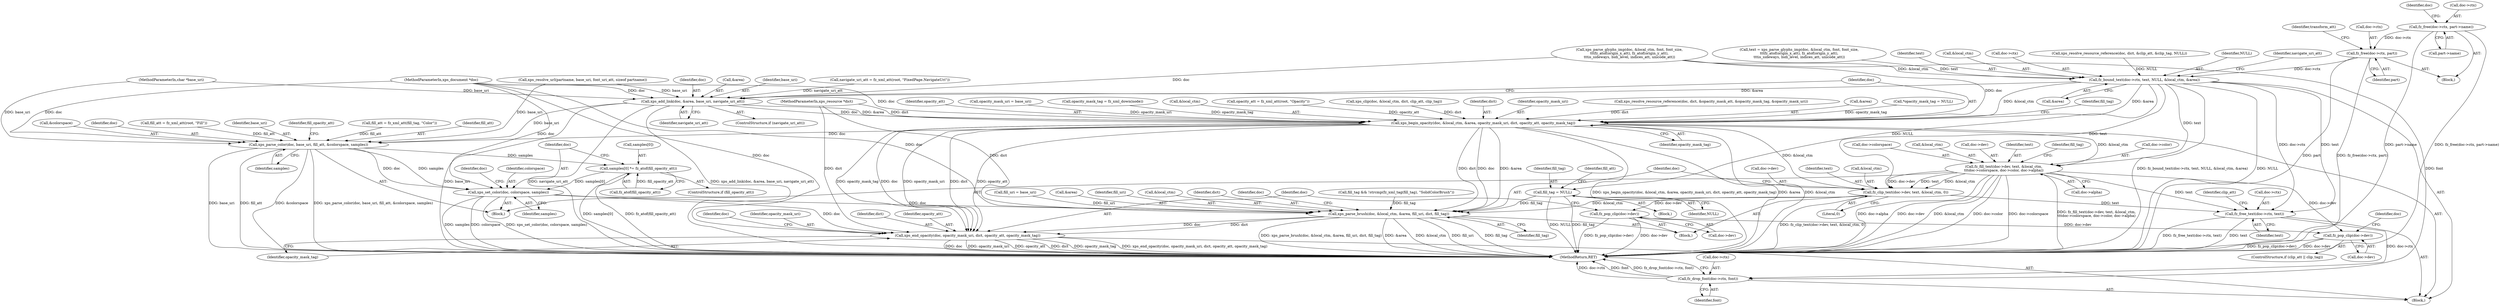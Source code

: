 digraph "0_ghostscript_60dabde18d7fe12b19da8b509bdfee9cc886aafc_1@API" {
"1000579" [label="(Call,fz_free(doc->ctx, part))"];
"1000572" [label="(Call,fz_free(doc->ctx, part->name))"];
"1000642" [label="(Call,fz_bound_text(doc->ctx, text, NULL, &local_ctm, &area))"];
"1000654" [label="(Call,xps_add_link(doc, &area, base_uri, navigate_uri_att))"];
"1000660" [label="(Call,xps_begin_opacity(doc, &local_ctm, &area, opacity_mask_uri, dict, opacity_att, opacity_mask_tag))"];
"1000697" [label="(Call,xps_parse_color(doc, base_uri, fill_att, &colorspace, samples))"];
"1000706" [label="(Call,samples[0] *= fz_atof(fill_opacity_att))"];
"1000712" [label="(Call,xps_set_color(doc, colorspace, samples))"];
"1000743" [label="(Call,xps_parse_brush(doc, &local_ctm, &area, fill_uri, dict, fill_tag))"];
"1000756" [label="(Call,xps_end_opacity(doc, opacity_mask_uri, dict, opacity_att, opacity_mask_tag))"];
"1000716" [label="(Call,fz_fill_text(doc->dev, text, &local_ctm,\n\t\t\tdoc->colorspace, doc->color, doc->alpha))"];
"1000735" [label="(Call,fz_clip_text(doc->dev, text, &local_ctm, 0))"];
"1000752" [label="(Call,fz_pop_clip(doc->dev))"];
"1000771" [label="(Call,fz_pop_clip(doc->dev))"];
"1000762" [label="(Call,fz_free_text(doc->ctx, text))"];
"1000775" [label="(Call,fz_drop_font(doc->ctx, font))"];
"1000689" [label="(Call,fill_tag = NULL)"];
"1000775" [label="(Call,fz_drop_font(doc->ctx, font))"];
"1000615" [label="(Call,xps_clip(doc, &local_ctm, dict, clip_att, clip_tag))"];
"1000684" [label="(Call,fill_att = fz_xml_att(fill_tag, \"Color\"))"];
"1000701" [label="(Call,&colorspace)"];
"1000720" [label="(Identifier,text)"];
"1000690" [label="(Identifier,fill_tag)"];
"1000734" [label="(Block,)"];
"1000642" [label="(Call,fz_bound_text(doc->ctx, text, NULL, &local_ctm, &area))"];
"1000733" [label="(Identifier,fill_tag)"];
"1000739" [label="(Identifier,text)"];
"1000769" [label="(Identifier,clip_att)"];
"1000735" [label="(Call,fz_clip_text(doc->dev, text, &local_ctm, 0))"];
"1000772" [label="(Call,doc->dev)"];
"1000707" [label="(Call,samples[0])"];
"1000643" [label="(Call,doc->ctx)"];
"1000759" [label="(Identifier,dict)"];
"1000726" [label="(Call,doc->color)"];
"1000461" [label="(Block,)"];
"1000659" [label="(Identifier,navigate_uri_att)"];
"1000762" [label="(Call,fz_free_text(doc->ctx, text))"];
"1000743" [label="(Call,xps_parse_brush(doc, &local_ctm, &area, fill_uri, dict, fill_tag))"];
"1000323" [label="(Call,xps_resolve_resource_reference(doc, dict, &clip_att, &clip_tag, NULL))"];
"1000647" [label="(Identifier,NULL)"];
"1000579" [label="(Call,fz_free(doc->ctx, part))"];
"1000586" [label="(Identifier,transform_att)"];
"1000754" [label="(Identifier,doc)"];
"1000723" [label="(Call,doc->colorspace)"];
"1000650" [label="(Call,&area)"];
"1000581" [label="(Identifier,doc)"];
"1000694" [label="(Block,)"];
"1000776" [label="(Call,doc->ctx)"];
"1000671" [label="(Call,fill_tag && !strcmp(fz_xml_tag(fill_tag), \"SolidColorBrush\"))"];
"1000654" [label="(Call,xps_add_link(doc, &area, base_uri, navigate_uri_att))"];
"1000661" [label="(Identifier,doc)"];
"1000697" [label="(Call,xps_parse_color(doc, base_uri, fill_att, &colorspace, samples))"];
"1000116" [label="(Block,)"];
"1000721" [label="(Call,&local_ctm)"];
"1000253" [label="(Call,navigate_uri_att = fz_xml_att(root, \"FixedPage.NavigateUri\"))"];
"1000664" [label="(Call,&area)"];
"1000698" [label="(Identifier,doc)"];
"1000757" [label="(Identifier,doc)"];
"1000740" [label="(Call,&local_ctm)"];
"1000689" [label="(Call,fill_tag = NULL)"];
"1000704" [label="(ControlStructure,if (fill_opacity_att))"];
"1000111" [label="(MethodParameterIn,xps_document *doc)"];
"1000309" [label="(Call,fill_uri = base_uri)"];
"1000747" [label="(Call,&area)"];
"1000779" [label="(Identifier,font)"];
"1000653" [label="(Identifier,navigate_uri_att)"];
"1000715" [label="(Identifier,samples)"];
"1000148" [label="(Call,*opacity_mask_tag = NULL)"];
"1000672" [label="(Identifier,fill_tag)"];
"1000756" [label="(Call,xps_end_opacity(doc, opacity_mask_uri, dict, opacity_att, opacity_mask_tag))"];
"1000188" [label="(Call,fill_att = fz_xml_att(root, \"Fill\"))"];
"1000703" [label="(Identifier,samples)"];
"1000763" [label="(Call,doc->ctx)"];
"1000752" [label="(Call,fz_pop_clip(doc->dev))"];
"1000626" [label="(Call,text = xps_parse_glyphs_imp(doc, &local_ctm, font, font_size,\n\t\t\tfz_atof(origin_x_att), fz_atof(origin_y_att),\n\t\t\tis_sideways, bidi_level, indices_att, unicode_att))"];
"1000712" [label="(Call,xps_set_color(doc, colorspace, samples))"];
"1000749" [label="(Identifier,fill_uri)"];
"1000760" [label="(Identifier,opacity_att)"];
"1000285" [label="(Call,opacity_mask_tag = fz_xml_down(node))"];
"1000693" [label="(Identifier,fill_att)"];
"1000662" [label="(Call,&local_ctm)"];
"1000729" [label="(Call,doc->alpha)"];
"1000745" [label="(Call,&local_ctm)"];
"1000691" [label="(Identifier,NULL)"];
"1000777" [label="(Identifier,doc)"];
"1000652" [label="(ControlStructure,if (navigate_uri_att))"];
"1000706" [label="(Call,samples[0] *= fz_atof(fill_opacity_att))"];
"1000572" [label="(Call,fz_free(doc->ctx, part->name))"];
"1000744" [label="(Identifier,doc)"];
"1000761" [label="(Identifier,opacity_mask_tag)"];
"1000766" [label="(Identifier,text)"];
"1000667" [label="(Identifier,dict)"];
"1000717" [label="(Call,doc->dev)"];
"1000751" [label="(Identifier,fill_tag)"];
"1000767" [label="(ControlStructure,if (clip_att || clip_tag))"];
"1000628" [label="(Call,xps_parse_glyphs_imp(doc, &local_ctm, font, font_size,\n\t\t\tfz_atof(origin_x_att), fz_atof(origin_y_att),\n\t\t\tis_sideways, bidi_level, indices_att, unicode_att))"];
"1000646" [label="(Identifier,text)"];
"1000666" [label="(Identifier,opacity_mask_uri)"];
"1000678" [label="(Block,)"];
"1000699" [label="(Identifier,base_uri)"];
"1000655" [label="(Identifier,doc)"];
"1000576" [label="(Call,part->name)"];
"1000705" [label="(Identifier,fill_opacity_att)"];
"1000714" [label="(Identifier,colorspace)"];
"1000780" [label="(MethodReturn,RET)"];
"1000648" [label="(Call,&local_ctm)"];
"1000114" [label="(MethodParameterIn,xps_resource *dict)"];
"1000340" [label="(Call,xps_resolve_resource_reference(doc, dict, &opacity_mask_att, &opacity_mask_tag, &opacity_mask_uri))"];
"1000580" [label="(Call,doc->ctx)"];
"1000668" [label="(Identifier,opacity_att)"];
"1000750" [label="(Identifier,dict)"];
"1000113" [label="(MethodParameterIn,char *base_uri)"];
"1000716" [label="(Call,fz_fill_text(doc->dev, text, &local_ctm,\n\t\t\tdoc->colorspace, doc->color, doc->alpha))"];
"1000312" [label="(Call,opacity_mask_uri = base_uri)"];
"1000764" [label="(Identifier,doc)"];
"1000700" [label="(Identifier,fill_att)"];
"1000656" [label="(Call,&area)"];
"1000753" [label="(Call,doc->dev)"];
"1000771" [label="(Call,fz_pop_clip(doc->dev))"];
"1000713" [label="(Identifier,doc)"];
"1000718" [label="(Identifier,doc)"];
"1000583" [label="(Identifier,part)"];
"1000758" [label="(Identifier,opacity_mask_uri)"];
"1000710" [label="(Call,fz_atof(fill_opacity_att))"];
"1000573" [label="(Call,doc->ctx)"];
"1000669" [label="(Identifier,opacity_mask_tag)"];
"1000389" [label="(Call,xps_resolve_url(partname, base_uri, font_uri_att, sizeof partname))"];
"1000736" [label="(Call,doc->dev)"];
"1000658" [label="(Identifier,base_uri)"];
"1000243" [label="(Call,opacity_att = fz_xml_att(root, \"Opacity\"))"];
"1000742" [label="(Literal,0)"];
"1000660" [label="(Call,xps_begin_opacity(doc, &local_ctm, &area, opacity_mask_uri, dict, opacity_att, opacity_mask_tag))"];
"1000579" -> "1000461"  [label="AST: "];
"1000579" -> "1000583"  [label="CFG: "];
"1000580" -> "1000579"  [label="AST: "];
"1000583" -> "1000579"  [label="AST: "];
"1000586" -> "1000579"  [label="CFG: "];
"1000579" -> "1000780"  [label="DDG: fz_free(doc->ctx, part)"];
"1000579" -> "1000780"  [label="DDG: part"];
"1000572" -> "1000579"  [label="DDG: doc->ctx"];
"1000579" -> "1000642"  [label="DDG: doc->ctx"];
"1000572" -> "1000461"  [label="AST: "];
"1000572" -> "1000576"  [label="CFG: "];
"1000573" -> "1000572"  [label="AST: "];
"1000576" -> "1000572"  [label="AST: "];
"1000581" -> "1000572"  [label="CFG: "];
"1000572" -> "1000780"  [label="DDG: fz_free(doc->ctx, part->name)"];
"1000572" -> "1000780"  [label="DDG: part->name"];
"1000642" -> "1000116"  [label="AST: "];
"1000642" -> "1000650"  [label="CFG: "];
"1000643" -> "1000642"  [label="AST: "];
"1000646" -> "1000642"  [label="AST: "];
"1000647" -> "1000642"  [label="AST: "];
"1000648" -> "1000642"  [label="AST: "];
"1000650" -> "1000642"  [label="AST: "];
"1000653" -> "1000642"  [label="CFG: "];
"1000642" -> "1000780"  [label="DDG: NULL"];
"1000642" -> "1000780"  [label="DDG: fz_bound_text(doc->ctx, text, NULL, &local_ctm, &area)"];
"1000626" -> "1000642"  [label="DDG: text"];
"1000323" -> "1000642"  [label="DDG: NULL"];
"1000628" -> "1000642"  [label="DDG: &local_ctm"];
"1000642" -> "1000654"  [label="DDG: &area"];
"1000642" -> "1000660"  [label="DDG: &local_ctm"];
"1000642" -> "1000660"  [label="DDG: &area"];
"1000642" -> "1000689"  [label="DDG: NULL"];
"1000642" -> "1000716"  [label="DDG: text"];
"1000642" -> "1000735"  [label="DDG: text"];
"1000642" -> "1000762"  [label="DDG: doc->ctx"];
"1000642" -> "1000762"  [label="DDG: text"];
"1000654" -> "1000652"  [label="AST: "];
"1000654" -> "1000659"  [label="CFG: "];
"1000655" -> "1000654"  [label="AST: "];
"1000656" -> "1000654"  [label="AST: "];
"1000658" -> "1000654"  [label="AST: "];
"1000659" -> "1000654"  [label="AST: "];
"1000661" -> "1000654"  [label="CFG: "];
"1000654" -> "1000780"  [label="DDG: base_uri"];
"1000654" -> "1000780"  [label="DDG: navigate_uri_att"];
"1000654" -> "1000780"  [label="DDG: xps_add_link(doc, &area, base_uri, navigate_uri_att)"];
"1000628" -> "1000654"  [label="DDG: doc"];
"1000111" -> "1000654"  [label="DDG: doc"];
"1000389" -> "1000654"  [label="DDG: base_uri"];
"1000113" -> "1000654"  [label="DDG: base_uri"];
"1000253" -> "1000654"  [label="DDG: navigate_uri_att"];
"1000654" -> "1000660"  [label="DDG: doc"];
"1000654" -> "1000660"  [label="DDG: &area"];
"1000654" -> "1000697"  [label="DDG: base_uri"];
"1000660" -> "1000116"  [label="AST: "];
"1000660" -> "1000669"  [label="CFG: "];
"1000661" -> "1000660"  [label="AST: "];
"1000662" -> "1000660"  [label="AST: "];
"1000664" -> "1000660"  [label="AST: "];
"1000666" -> "1000660"  [label="AST: "];
"1000667" -> "1000660"  [label="AST: "];
"1000668" -> "1000660"  [label="AST: "];
"1000669" -> "1000660"  [label="AST: "];
"1000672" -> "1000660"  [label="CFG: "];
"1000660" -> "1000780"  [label="DDG: xps_begin_opacity(doc, &local_ctm, &area, opacity_mask_uri, dict, opacity_att, opacity_mask_tag)"];
"1000660" -> "1000780"  [label="DDG: &area"];
"1000660" -> "1000780"  [label="DDG: &local_ctm"];
"1000628" -> "1000660"  [label="DDG: doc"];
"1000111" -> "1000660"  [label="DDG: doc"];
"1000312" -> "1000660"  [label="DDG: opacity_mask_uri"];
"1000340" -> "1000660"  [label="DDG: dict"];
"1000615" -> "1000660"  [label="DDG: dict"];
"1000114" -> "1000660"  [label="DDG: dict"];
"1000243" -> "1000660"  [label="DDG: opacity_att"];
"1000285" -> "1000660"  [label="DDG: opacity_mask_tag"];
"1000148" -> "1000660"  [label="DDG: opacity_mask_tag"];
"1000660" -> "1000697"  [label="DDG: doc"];
"1000660" -> "1000716"  [label="DDG: &local_ctm"];
"1000660" -> "1000735"  [label="DDG: &local_ctm"];
"1000660" -> "1000743"  [label="DDG: doc"];
"1000660" -> "1000743"  [label="DDG: &area"];
"1000660" -> "1000743"  [label="DDG: dict"];
"1000660" -> "1000756"  [label="DDG: doc"];
"1000660" -> "1000756"  [label="DDG: opacity_mask_uri"];
"1000660" -> "1000756"  [label="DDG: dict"];
"1000660" -> "1000756"  [label="DDG: opacity_att"];
"1000660" -> "1000756"  [label="DDG: opacity_mask_tag"];
"1000697" -> "1000694"  [label="AST: "];
"1000697" -> "1000703"  [label="CFG: "];
"1000698" -> "1000697"  [label="AST: "];
"1000699" -> "1000697"  [label="AST: "];
"1000700" -> "1000697"  [label="AST: "];
"1000701" -> "1000697"  [label="AST: "];
"1000703" -> "1000697"  [label="AST: "];
"1000705" -> "1000697"  [label="CFG: "];
"1000697" -> "1000780"  [label="DDG: fill_att"];
"1000697" -> "1000780"  [label="DDG: xps_parse_color(doc, base_uri, fill_att, &colorspace, samples)"];
"1000697" -> "1000780"  [label="DDG: &colorspace"];
"1000697" -> "1000780"  [label="DDG: base_uri"];
"1000111" -> "1000697"  [label="DDG: doc"];
"1000389" -> "1000697"  [label="DDG: base_uri"];
"1000113" -> "1000697"  [label="DDG: base_uri"];
"1000684" -> "1000697"  [label="DDG: fill_att"];
"1000188" -> "1000697"  [label="DDG: fill_att"];
"1000697" -> "1000706"  [label="DDG: samples"];
"1000697" -> "1000712"  [label="DDG: doc"];
"1000697" -> "1000712"  [label="DDG: samples"];
"1000706" -> "1000704"  [label="AST: "];
"1000706" -> "1000710"  [label="CFG: "];
"1000707" -> "1000706"  [label="AST: "];
"1000710" -> "1000706"  [label="AST: "];
"1000713" -> "1000706"  [label="CFG: "];
"1000706" -> "1000780"  [label="DDG: fz_atof(fill_opacity_att)"];
"1000706" -> "1000780"  [label="DDG: samples[0]"];
"1000710" -> "1000706"  [label="DDG: fill_opacity_att"];
"1000706" -> "1000712"  [label="DDG: samples[0]"];
"1000712" -> "1000694"  [label="AST: "];
"1000712" -> "1000715"  [label="CFG: "];
"1000713" -> "1000712"  [label="AST: "];
"1000714" -> "1000712"  [label="AST: "];
"1000715" -> "1000712"  [label="AST: "];
"1000718" -> "1000712"  [label="CFG: "];
"1000712" -> "1000780"  [label="DDG: colorspace"];
"1000712" -> "1000780"  [label="DDG: xps_set_color(doc, colorspace, samples)"];
"1000712" -> "1000780"  [label="DDG: samples"];
"1000111" -> "1000712"  [label="DDG: doc"];
"1000712" -> "1000743"  [label="DDG: doc"];
"1000712" -> "1000756"  [label="DDG: doc"];
"1000743" -> "1000734"  [label="AST: "];
"1000743" -> "1000751"  [label="CFG: "];
"1000744" -> "1000743"  [label="AST: "];
"1000745" -> "1000743"  [label="AST: "];
"1000747" -> "1000743"  [label="AST: "];
"1000749" -> "1000743"  [label="AST: "];
"1000750" -> "1000743"  [label="AST: "];
"1000751" -> "1000743"  [label="AST: "];
"1000754" -> "1000743"  [label="CFG: "];
"1000743" -> "1000780"  [label="DDG: fill_tag"];
"1000743" -> "1000780"  [label="DDG: &area"];
"1000743" -> "1000780"  [label="DDG: &local_ctm"];
"1000743" -> "1000780"  [label="DDG: fill_uri"];
"1000743" -> "1000780"  [label="DDG: xps_parse_brush(doc, &local_ctm, &area, fill_uri, dict, fill_tag)"];
"1000111" -> "1000743"  [label="DDG: doc"];
"1000735" -> "1000743"  [label="DDG: &local_ctm"];
"1000309" -> "1000743"  [label="DDG: fill_uri"];
"1000114" -> "1000743"  [label="DDG: dict"];
"1000689" -> "1000743"  [label="DDG: fill_tag"];
"1000671" -> "1000743"  [label="DDG: fill_tag"];
"1000743" -> "1000756"  [label="DDG: doc"];
"1000743" -> "1000756"  [label="DDG: dict"];
"1000756" -> "1000116"  [label="AST: "];
"1000756" -> "1000761"  [label="CFG: "];
"1000757" -> "1000756"  [label="AST: "];
"1000758" -> "1000756"  [label="AST: "];
"1000759" -> "1000756"  [label="AST: "];
"1000760" -> "1000756"  [label="AST: "];
"1000761" -> "1000756"  [label="AST: "];
"1000764" -> "1000756"  [label="CFG: "];
"1000756" -> "1000780"  [label="DDG: doc"];
"1000756" -> "1000780"  [label="DDG: opacity_mask_uri"];
"1000756" -> "1000780"  [label="DDG: opacity_att"];
"1000756" -> "1000780"  [label="DDG: dict"];
"1000756" -> "1000780"  [label="DDG: opacity_mask_tag"];
"1000756" -> "1000780"  [label="DDG: xps_end_opacity(doc, opacity_mask_uri, dict, opacity_att, opacity_mask_tag)"];
"1000111" -> "1000756"  [label="DDG: doc"];
"1000114" -> "1000756"  [label="DDG: dict"];
"1000716" -> "1000694"  [label="AST: "];
"1000716" -> "1000729"  [label="CFG: "];
"1000717" -> "1000716"  [label="AST: "];
"1000720" -> "1000716"  [label="AST: "];
"1000721" -> "1000716"  [label="AST: "];
"1000723" -> "1000716"  [label="AST: "];
"1000726" -> "1000716"  [label="AST: "];
"1000729" -> "1000716"  [label="AST: "];
"1000733" -> "1000716"  [label="CFG: "];
"1000716" -> "1000780"  [label="DDG: fz_fill_text(doc->dev, text, &local_ctm,\n\t\t\tdoc->colorspace, doc->color, doc->alpha)"];
"1000716" -> "1000780"  [label="DDG: doc->alpha"];
"1000716" -> "1000780"  [label="DDG: doc->dev"];
"1000716" -> "1000780"  [label="DDG: &local_ctm"];
"1000716" -> "1000780"  [label="DDG: doc->color"];
"1000716" -> "1000780"  [label="DDG: doc->colorspace"];
"1000716" -> "1000735"  [label="DDG: doc->dev"];
"1000716" -> "1000735"  [label="DDG: text"];
"1000716" -> "1000735"  [label="DDG: &local_ctm"];
"1000716" -> "1000762"  [label="DDG: text"];
"1000716" -> "1000771"  [label="DDG: doc->dev"];
"1000735" -> "1000734"  [label="AST: "];
"1000735" -> "1000742"  [label="CFG: "];
"1000736" -> "1000735"  [label="AST: "];
"1000739" -> "1000735"  [label="AST: "];
"1000740" -> "1000735"  [label="AST: "];
"1000742" -> "1000735"  [label="AST: "];
"1000744" -> "1000735"  [label="CFG: "];
"1000735" -> "1000780"  [label="DDG: fz_clip_text(doc->dev, text, &local_ctm, 0)"];
"1000735" -> "1000752"  [label="DDG: doc->dev"];
"1000735" -> "1000762"  [label="DDG: text"];
"1000752" -> "1000734"  [label="AST: "];
"1000752" -> "1000753"  [label="CFG: "];
"1000753" -> "1000752"  [label="AST: "];
"1000757" -> "1000752"  [label="CFG: "];
"1000752" -> "1000780"  [label="DDG: doc->dev"];
"1000752" -> "1000780"  [label="DDG: fz_pop_clip(doc->dev)"];
"1000752" -> "1000771"  [label="DDG: doc->dev"];
"1000771" -> "1000767"  [label="AST: "];
"1000771" -> "1000772"  [label="CFG: "];
"1000772" -> "1000771"  [label="AST: "];
"1000777" -> "1000771"  [label="CFG: "];
"1000771" -> "1000780"  [label="DDG: doc->dev"];
"1000771" -> "1000780"  [label="DDG: fz_pop_clip(doc->dev)"];
"1000762" -> "1000116"  [label="AST: "];
"1000762" -> "1000766"  [label="CFG: "];
"1000763" -> "1000762"  [label="AST: "];
"1000766" -> "1000762"  [label="AST: "];
"1000769" -> "1000762"  [label="CFG: "];
"1000762" -> "1000780"  [label="DDG: fz_free_text(doc->ctx, text)"];
"1000762" -> "1000780"  [label="DDG: text"];
"1000762" -> "1000775"  [label="DDG: doc->ctx"];
"1000775" -> "1000116"  [label="AST: "];
"1000775" -> "1000779"  [label="CFG: "];
"1000776" -> "1000775"  [label="AST: "];
"1000779" -> "1000775"  [label="AST: "];
"1000780" -> "1000775"  [label="CFG: "];
"1000775" -> "1000780"  [label="DDG: doc->ctx"];
"1000775" -> "1000780"  [label="DDG: font"];
"1000775" -> "1000780"  [label="DDG: fz_drop_font(doc->ctx, font)"];
"1000628" -> "1000775"  [label="DDG: font"];
"1000689" -> "1000678"  [label="AST: "];
"1000689" -> "1000691"  [label="CFG: "];
"1000690" -> "1000689"  [label="AST: "];
"1000691" -> "1000689"  [label="AST: "];
"1000693" -> "1000689"  [label="CFG: "];
"1000689" -> "1000780"  [label="DDG: fill_tag"];
"1000689" -> "1000780"  [label="DDG: NULL"];
}
